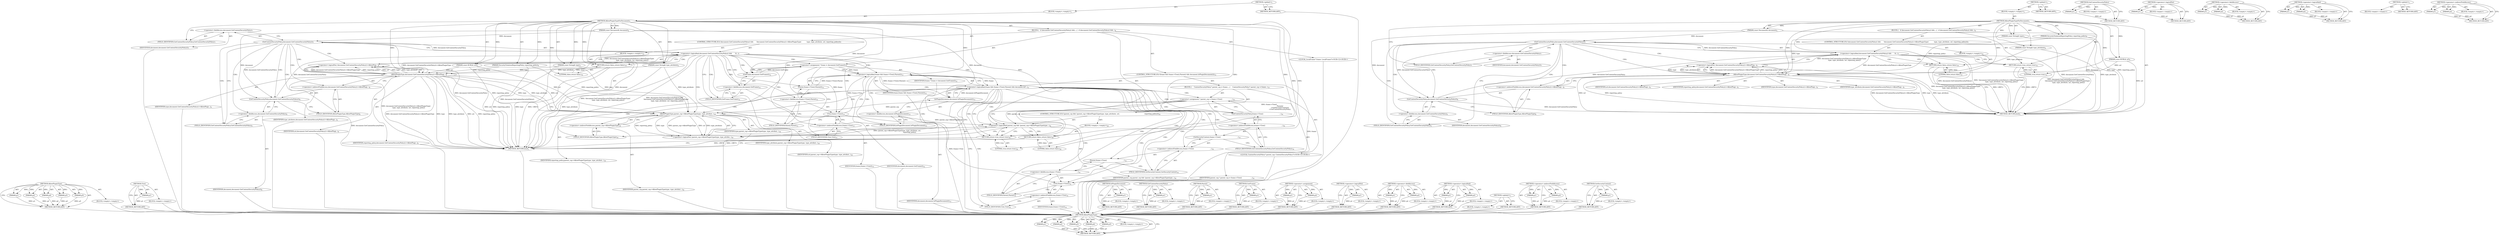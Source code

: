 digraph "&lt;operator&gt;.indirectFieldAccess" {
vulnerable_139 [label=<(METHOD,AllowPluginType)>];
vulnerable_140 [label=<(PARAM,p1)>];
vulnerable_141 [label=<(PARAM,p2)>];
vulnerable_142 [label=<(PARAM,p3)>];
vulnerable_143 [label=<(PARAM,p4)>];
vulnerable_144 [label=<(PARAM,p5)>];
vulnerable_145 [label=<(BLOCK,&lt;empty&gt;,&lt;empty&gt;)>];
vulnerable_146 [label=<(METHOD_RETURN,ANY)>];
vulnerable_165 [label=<(METHOD,Tree)>];
vulnerable_166 [label=<(PARAM,p1)>];
vulnerable_167 [label=<(BLOCK,&lt;empty&gt;,&lt;empty&gt;)>];
vulnerable_168 [label=<(METHOD_RETURN,ANY)>];
vulnerable_6 [label=<(METHOD,&lt;global&gt;)<SUB>1</SUB>>];
vulnerable_7 [label=<(BLOCK,&lt;empty&gt;,&lt;empty&gt;)<SUB>1</SUB>>];
vulnerable_8 [label=<(METHOD,AllowPluginTypeForDocument)<SUB>1</SUB>>];
vulnerable_9 [label=<(PARAM,const Document&amp; document)<SUB>2</SUB>>];
vulnerable_10 [label=<(PARAM,const String&amp; type)<SUB>3</SUB>>];
vulnerable_11 [label=<(PARAM,const String&amp; type_attribute)<SUB>4</SUB>>];
vulnerable_12 [label=<(PARAM,const KURL&amp; url)<SUB>5</SUB>>];
vulnerable_13 [label=<(PARAM,SecurityViolationReportingPolicy reporting_policy)<SUB>6</SUB>>];
vulnerable_14 [label=<(BLOCK,{
  if (document.GetContentSecurityPolicy() &amp;&amp;
...,{
  if (document.GetContentSecurityPolicy() &amp;&amp;
...)<SUB>6</SUB>>];
vulnerable_15 [label=<(CONTROL_STRUCTURE,IF,if (document.GetContentSecurityPolicy() &amp;&amp;
      !document.GetContentSecurityPolicy()-&gt;AllowPluginType(
           type, type_attribute, url, reporting_policy)))<SUB>7</SUB>>];
vulnerable_16 [label=<(&lt;operator&gt;.logicalAnd,document.GetContentSecurityPolicy() &amp;&amp;
      !d...)<SUB>7</SUB>>];
vulnerable_17 [label=<(GetContentSecurityPolicy,document.GetContentSecurityPolicy())<SUB>7</SUB>>];
vulnerable_18 [label=<(&lt;operator&gt;.fieldAccess,document.GetContentSecurityPolicy)<SUB>7</SUB>>];
vulnerable_19 [label=<(IDENTIFIER,document,document.GetContentSecurityPolicy())<SUB>7</SUB>>];
vulnerable_20 [label=<(FIELD_IDENTIFIER,GetContentSecurityPolicy,GetContentSecurityPolicy)<SUB>7</SUB>>];
vulnerable_21 [label=<(&lt;operator&gt;.logicalNot,!document.GetContentSecurityPolicy()-&gt;AllowPlug...)<SUB>8</SUB>>];
vulnerable_22 [label=<(AllowPluginType,document.GetContentSecurityPolicy()-&gt;AllowPlugi...)<SUB>8</SUB>>];
vulnerable_23 [label=<(&lt;operator&gt;.indirectFieldAccess,document.GetContentSecurityPolicy()-&gt;AllowPlugi...)<SUB>8</SUB>>];
vulnerable_24 [label=<(GetContentSecurityPolicy,document.GetContentSecurityPolicy())<SUB>8</SUB>>];
vulnerable_25 [label=<(&lt;operator&gt;.fieldAccess,document.GetContentSecurityPolicy)<SUB>8</SUB>>];
vulnerable_26 [label=<(IDENTIFIER,document,document.GetContentSecurityPolicy())<SUB>8</SUB>>];
vulnerable_27 [label=<(FIELD_IDENTIFIER,GetContentSecurityPolicy,GetContentSecurityPolicy)<SUB>8</SUB>>];
vulnerable_28 [label=<(FIELD_IDENTIFIER,AllowPluginType,AllowPluginType)<SUB>8</SUB>>];
vulnerable_29 [label=<(IDENTIFIER,type,document.GetContentSecurityPolicy()-&gt;AllowPlugi...)<SUB>9</SUB>>];
vulnerable_30 [label=<(IDENTIFIER,type_attribute,document.GetContentSecurityPolicy()-&gt;AllowPlugi...)<SUB>9</SUB>>];
vulnerable_31 [label=<(IDENTIFIER,url,document.GetContentSecurityPolicy()-&gt;AllowPlugi...)<SUB>9</SUB>>];
vulnerable_32 [label=<(IDENTIFIER,reporting_policy,document.GetContentSecurityPolicy()-&gt;AllowPlugi...)<SUB>9</SUB>>];
vulnerable_33 [label=<(BLOCK,&lt;empty&gt;,&lt;empty&gt;)<SUB>10</SUB>>];
vulnerable_34 [label=<(RETURN,return false;,return false;)<SUB>10</SUB>>];
vulnerable_35 [label=<(LITERAL,false,return false;)<SUB>10</SUB>>];
vulnerable_36 [label="<(LOCAL,LocalFrame* frame: LocalFrame*)<SUB>12</SUB>>"];
vulnerable_37 [label=<(&lt;operator&gt;.assignment,* frame = document.GetFrame())<SUB>12</SUB>>];
vulnerable_38 [label=<(IDENTIFIER,frame,* frame = document.GetFrame())<SUB>12</SUB>>];
vulnerable_39 [label=<(GetFrame,document.GetFrame())<SUB>12</SUB>>];
vulnerable_40 [label=<(&lt;operator&gt;.fieldAccess,document.GetFrame)<SUB>12</SUB>>];
vulnerable_41 [label=<(IDENTIFIER,document,document.GetFrame())<SUB>12</SUB>>];
vulnerable_42 [label=<(FIELD_IDENTIFIER,GetFrame,GetFrame)<SUB>12</SUB>>];
vulnerable_43 [label=<(CONTROL_STRUCTURE,IF,if (frame &amp;&amp; frame-&gt;Tree().Parent() &amp;&amp; document.IsPluginDocument()))<SUB>13</SUB>>];
vulnerable_44 [label=<(&lt;operator&gt;.logicalAnd,frame &amp;&amp; frame-&gt;Tree().Parent() &amp;&amp; document.IsP...)<SUB>13</SUB>>];
vulnerable_45 [label=<(&lt;operator&gt;.logicalAnd,frame &amp;&amp; frame-&gt;Tree().Parent())<SUB>13</SUB>>];
vulnerable_46 [label=<(IDENTIFIER,frame,frame &amp;&amp; frame-&gt;Tree().Parent())<SUB>13</SUB>>];
vulnerable_47 [label=<(Parent,frame-&gt;Tree().Parent())<SUB>13</SUB>>];
vulnerable_48 [label=<(&lt;operator&gt;.fieldAccess,frame-&gt;Tree().Parent)<SUB>13</SUB>>];
vulnerable_49 [label=<(Tree,frame-&gt;Tree())<SUB>13</SUB>>];
vulnerable_50 [label=<(&lt;operator&gt;.indirectFieldAccess,frame-&gt;Tree)<SUB>13</SUB>>];
vulnerable_51 [label=<(IDENTIFIER,frame,frame-&gt;Tree())<SUB>13</SUB>>];
vulnerable_52 [label=<(FIELD_IDENTIFIER,Tree,Tree)<SUB>13</SUB>>];
vulnerable_53 [label=<(FIELD_IDENTIFIER,Parent,Parent)<SUB>13</SUB>>];
vulnerable_54 [label=<(IsPluginDocument,document.IsPluginDocument())<SUB>13</SUB>>];
vulnerable_55 [label=<(&lt;operator&gt;.fieldAccess,document.IsPluginDocument)<SUB>13</SUB>>];
vulnerable_56 [label=<(IDENTIFIER,document,document.IsPluginDocument())<SUB>13</SUB>>];
vulnerable_57 [label=<(FIELD_IDENTIFIER,IsPluginDocument,IsPluginDocument)<SUB>13</SUB>>];
vulnerable_58 [label=<(BLOCK,{
    ContentSecurityPolicy* parent_csp = frame...,{
    ContentSecurityPolicy* parent_csp = frame...)<SUB>13</SUB>>];
vulnerable_59 [label="<(LOCAL,ContentSecurityPolicy* parent_csp: ContentSecurityPolicy*)<SUB>14</SUB>>"];
vulnerable_60 [label=<(&lt;operator&gt;.assignment,* parent_csp = frame-&gt;Tree()
                  ...)<SUB>14</SUB>>];
vulnerable_61 [label=<(IDENTIFIER,parent_csp,* parent_csp = frame-&gt;Tree()
                  ...)<SUB>14</SUB>>];
vulnerable_62 [label=<(GetContentSecurityPolicy,frame-&gt;Tree()
                                 ...)<SUB>14</SUB>>];
vulnerable_63 [label=<(&lt;operator&gt;.indirectFieldAccess,frame-&gt;Tree()
                                 ...)<SUB>14</SUB>>];
vulnerable_64 [label=<(GetSecurityContext,frame-&gt;Tree()
                                 ...)<SUB>14</SUB>>];
vulnerable_65 [label=<(&lt;operator&gt;.indirectFieldAccess,frame-&gt;Tree()
                                 ...)<SUB>14</SUB>>];
vulnerable_66 [label=<(Parent,frame-&gt;Tree()
                                 ...)<SUB>14</SUB>>];
vulnerable_67 [label=<(&lt;operator&gt;.fieldAccess,frame-&gt;Tree()
                                 ...)<SUB>14</SUB>>];
vulnerable_68 [label=<(Tree,frame-&gt;Tree())<SUB>14</SUB>>];
vulnerable_69 [label=<(&lt;operator&gt;.indirectFieldAccess,frame-&gt;Tree)<SUB>14</SUB>>];
vulnerable_70 [label=<(IDENTIFIER,frame,frame-&gt;Tree())<SUB>14</SUB>>];
vulnerable_71 [label=<(FIELD_IDENTIFIER,Tree,Tree)<SUB>14</SUB>>];
vulnerable_72 [label=<(FIELD_IDENTIFIER,Parent,Parent)<SUB>14</SUB>>];
vulnerable_73 [label=<(FIELD_IDENTIFIER,GetSecurityContext,GetSecurityContext)<SUB>14</SUB>>];
vulnerable_74 [label=<(FIELD_IDENTIFIER,GetContentSecurityPolicy,GetContentSecurityPolicy)<SUB>14</SUB>>];
vulnerable_75 [label=<(CONTROL_STRUCTURE,IF,if (parent_csp &amp;&amp; !parent_csp-&gt;AllowPluginType(type, type_attribute, url,
                                                   reporting_policy)))<SUB>18</SUB>>];
vulnerable_76 [label=<(&lt;operator&gt;.logicalAnd,parent_csp &amp;&amp; !parent_csp-&gt;AllowPluginType(type...)<SUB>18</SUB>>];
vulnerable_77 [label=<(IDENTIFIER,parent_csp,parent_csp &amp;&amp; !parent_csp-&gt;AllowPluginType(type...)<SUB>18</SUB>>];
vulnerable_78 [label=<(&lt;operator&gt;.logicalNot,!parent_csp-&gt;AllowPluginType(type, type_attribu...)<SUB>18</SUB>>];
vulnerable_79 [label=<(AllowPluginType,parent_csp-&gt;AllowPluginType(type, type_attribut...)<SUB>18</SUB>>];
vulnerable_80 [label=<(&lt;operator&gt;.indirectFieldAccess,parent_csp-&gt;AllowPluginType)<SUB>18</SUB>>];
vulnerable_81 [label=<(IDENTIFIER,parent_csp,parent_csp-&gt;AllowPluginType(type, type_attribut...)<SUB>18</SUB>>];
vulnerable_82 [label=<(FIELD_IDENTIFIER,AllowPluginType,AllowPluginType)<SUB>18</SUB>>];
vulnerable_83 [label=<(IDENTIFIER,type,parent_csp-&gt;AllowPluginType(type, type_attribut...)<SUB>18</SUB>>];
vulnerable_84 [label=<(IDENTIFIER,type_attribute,parent_csp-&gt;AllowPluginType(type, type_attribut...)<SUB>18</SUB>>];
vulnerable_85 [label=<(IDENTIFIER,url,parent_csp-&gt;AllowPluginType(type, type_attribut...)<SUB>18</SUB>>];
vulnerable_86 [label=<(IDENTIFIER,reporting_policy,parent_csp-&gt;AllowPluginType(type, type_attribut...)<SUB>19</SUB>>];
vulnerable_87 [label=<(BLOCK,&lt;empty&gt;,&lt;empty&gt;)<SUB>20</SUB>>];
vulnerable_88 [label=<(RETURN,return false;,return false;)<SUB>20</SUB>>];
vulnerable_89 [label=<(LITERAL,false,return false;)<SUB>20</SUB>>];
vulnerable_90 [label=<(RETURN,return true;,return true;)<SUB>22</SUB>>];
vulnerable_91 [label=<(LITERAL,true,return true;)<SUB>22</SUB>>];
vulnerable_92 [label=<(METHOD_RETURN,bool)<SUB>1</SUB>>];
vulnerable_94 [label=<(METHOD_RETURN,ANY)<SUB>1</SUB>>];
vulnerable_169 [label=<(METHOD,IsPluginDocument)>];
vulnerable_170 [label=<(PARAM,p1)>];
vulnerable_171 [label=<(BLOCK,&lt;empty&gt;,&lt;empty&gt;)>];
vulnerable_172 [label=<(METHOD_RETURN,ANY)>];
vulnerable_126 [label=<(METHOD,GetContentSecurityPolicy)>];
vulnerable_127 [label=<(PARAM,p1)>];
vulnerable_128 [label=<(BLOCK,&lt;empty&gt;,&lt;empty&gt;)>];
vulnerable_129 [label=<(METHOD_RETURN,ANY)>];
vulnerable_161 [label=<(METHOD,Parent)>];
vulnerable_162 [label=<(PARAM,p1)>];
vulnerable_163 [label=<(BLOCK,&lt;empty&gt;,&lt;empty&gt;)>];
vulnerable_164 [label=<(METHOD_RETURN,ANY)>];
vulnerable_157 [label=<(METHOD,GetFrame)>];
vulnerable_158 [label=<(PARAM,p1)>];
vulnerable_159 [label=<(BLOCK,&lt;empty&gt;,&lt;empty&gt;)>];
vulnerable_160 [label=<(METHOD_RETURN,ANY)>];
vulnerable_152 [label=<(METHOD,&lt;operator&gt;.assignment)>];
vulnerable_153 [label=<(PARAM,p1)>];
vulnerable_154 [label=<(PARAM,p2)>];
vulnerable_155 [label=<(BLOCK,&lt;empty&gt;,&lt;empty&gt;)>];
vulnerable_156 [label=<(METHOD_RETURN,ANY)>];
vulnerable_135 [label=<(METHOD,&lt;operator&gt;.logicalNot)>];
vulnerable_136 [label=<(PARAM,p1)>];
vulnerable_137 [label=<(BLOCK,&lt;empty&gt;,&lt;empty&gt;)>];
vulnerable_138 [label=<(METHOD_RETURN,ANY)>];
vulnerable_130 [label=<(METHOD,&lt;operator&gt;.fieldAccess)>];
vulnerable_131 [label=<(PARAM,p1)>];
vulnerable_132 [label=<(PARAM,p2)>];
vulnerable_133 [label=<(BLOCK,&lt;empty&gt;,&lt;empty&gt;)>];
vulnerable_134 [label=<(METHOD_RETURN,ANY)>];
vulnerable_121 [label=<(METHOD,&lt;operator&gt;.logicalAnd)>];
vulnerable_122 [label=<(PARAM,p1)>];
vulnerable_123 [label=<(PARAM,p2)>];
vulnerable_124 [label=<(BLOCK,&lt;empty&gt;,&lt;empty&gt;)>];
vulnerable_125 [label=<(METHOD_RETURN,ANY)>];
vulnerable_115 [label=<(METHOD,&lt;global&gt;)<SUB>1</SUB>>];
vulnerable_116 [label=<(BLOCK,&lt;empty&gt;,&lt;empty&gt;)>];
vulnerable_117 [label=<(METHOD_RETURN,ANY)>];
vulnerable_147 [label=<(METHOD,&lt;operator&gt;.indirectFieldAccess)>];
vulnerable_148 [label=<(PARAM,p1)>];
vulnerable_149 [label=<(PARAM,p2)>];
vulnerable_150 [label=<(BLOCK,&lt;empty&gt;,&lt;empty&gt;)>];
vulnerable_151 [label=<(METHOD_RETURN,ANY)>];
vulnerable_173 [label=<(METHOD,GetSecurityContext)>];
vulnerable_174 [label=<(PARAM,p1)>];
vulnerable_175 [label=<(BLOCK,&lt;empty&gt;,&lt;empty&gt;)>];
vulnerable_176 [label=<(METHOD_RETURN,ANY)>];
fixed_81 [label=<(METHOD,AllowPluginType)>];
fixed_82 [label=<(PARAM,p1)>];
fixed_83 [label=<(PARAM,p2)>];
fixed_84 [label=<(PARAM,p3)>];
fixed_85 [label=<(PARAM,p4)>];
fixed_86 [label=<(PARAM,p5)>];
fixed_87 [label=<(BLOCK,&lt;empty&gt;,&lt;empty&gt;)>];
fixed_88 [label=<(METHOD_RETURN,ANY)>];
fixed_6 [label=<(METHOD,&lt;global&gt;)<SUB>1</SUB>>];
fixed_7 [label=<(BLOCK,&lt;empty&gt;,&lt;empty&gt;)<SUB>1</SUB>>];
fixed_8 [label=<(METHOD,AllowPluginTypeForDocument)<SUB>1</SUB>>];
fixed_9 [label=<(PARAM,const Document&amp; document)<SUB>2</SUB>>];
fixed_10 [label=<(PARAM,const String&amp; type)<SUB>3</SUB>>];
fixed_11 [label=<(PARAM,const String&amp; type_attribute)<SUB>4</SUB>>];
fixed_12 [label=<(PARAM,const KURL&amp; url)<SUB>5</SUB>>];
fixed_13 [label=<(PARAM,SecurityViolationReportingPolicy reporting_policy)<SUB>6</SUB>>];
fixed_14 [label=<(BLOCK,{
  if (document.GetContentSecurityPolicy() &amp;&amp;
...,{
  if (document.GetContentSecurityPolicy() &amp;&amp;
...)<SUB>6</SUB>>];
fixed_15 [label=<(CONTROL_STRUCTURE,IF,if (document.GetContentSecurityPolicy() &amp;&amp;
      !document.GetContentSecurityPolicy()-&gt;AllowPluginType(
           type, type_attribute, url, reporting_policy)))<SUB>7</SUB>>];
fixed_16 [label=<(&lt;operator&gt;.logicalAnd,document.GetContentSecurityPolicy() &amp;&amp;
      !d...)<SUB>7</SUB>>];
fixed_17 [label=<(GetContentSecurityPolicy,document.GetContentSecurityPolicy())<SUB>7</SUB>>];
fixed_18 [label=<(&lt;operator&gt;.fieldAccess,document.GetContentSecurityPolicy)<SUB>7</SUB>>];
fixed_19 [label=<(IDENTIFIER,document,document.GetContentSecurityPolicy())<SUB>7</SUB>>];
fixed_20 [label=<(FIELD_IDENTIFIER,GetContentSecurityPolicy,GetContentSecurityPolicy)<SUB>7</SUB>>];
fixed_21 [label=<(&lt;operator&gt;.logicalNot,!document.GetContentSecurityPolicy()-&gt;AllowPlug...)<SUB>8</SUB>>];
fixed_22 [label=<(AllowPluginType,document.GetContentSecurityPolicy()-&gt;AllowPlugi...)<SUB>8</SUB>>];
fixed_23 [label=<(&lt;operator&gt;.indirectFieldAccess,document.GetContentSecurityPolicy()-&gt;AllowPlugi...)<SUB>8</SUB>>];
fixed_24 [label=<(GetContentSecurityPolicy,document.GetContentSecurityPolicy())<SUB>8</SUB>>];
fixed_25 [label=<(&lt;operator&gt;.fieldAccess,document.GetContentSecurityPolicy)<SUB>8</SUB>>];
fixed_26 [label=<(IDENTIFIER,document,document.GetContentSecurityPolicy())<SUB>8</SUB>>];
fixed_27 [label=<(FIELD_IDENTIFIER,GetContentSecurityPolicy,GetContentSecurityPolicy)<SUB>8</SUB>>];
fixed_28 [label=<(FIELD_IDENTIFIER,AllowPluginType,AllowPluginType)<SUB>8</SUB>>];
fixed_29 [label=<(IDENTIFIER,type,document.GetContentSecurityPolicy()-&gt;AllowPlugi...)<SUB>9</SUB>>];
fixed_30 [label=<(IDENTIFIER,type_attribute,document.GetContentSecurityPolicy()-&gt;AllowPlugi...)<SUB>9</SUB>>];
fixed_31 [label=<(IDENTIFIER,url,document.GetContentSecurityPolicy()-&gt;AllowPlugi...)<SUB>9</SUB>>];
fixed_32 [label=<(IDENTIFIER,reporting_policy,document.GetContentSecurityPolicy()-&gt;AllowPlugi...)<SUB>9</SUB>>];
fixed_33 [label=<(BLOCK,&lt;empty&gt;,&lt;empty&gt;)<SUB>10</SUB>>];
fixed_34 [label=<(RETURN,return false;,return false;)<SUB>10</SUB>>];
fixed_35 [label=<(LITERAL,false,return false;)<SUB>10</SUB>>];
fixed_36 [label=<(RETURN,return true;,return true;)<SUB>12</SUB>>];
fixed_37 [label=<(LITERAL,true,return true;)<SUB>12</SUB>>];
fixed_38 [label=<(METHOD_RETURN,bool)<SUB>1</SUB>>];
fixed_40 [label=<(METHOD_RETURN,ANY)<SUB>1</SUB>>];
fixed_68 [label=<(METHOD,GetContentSecurityPolicy)>];
fixed_69 [label=<(PARAM,p1)>];
fixed_70 [label=<(BLOCK,&lt;empty&gt;,&lt;empty&gt;)>];
fixed_71 [label=<(METHOD_RETURN,ANY)>];
fixed_77 [label=<(METHOD,&lt;operator&gt;.logicalNot)>];
fixed_78 [label=<(PARAM,p1)>];
fixed_79 [label=<(BLOCK,&lt;empty&gt;,&lt;empty&gt;)>];
fixed_80 [label=<(METHOD_RETURN,ANY)>];
fixed_72 [label=<(METHOD,&lt;operator&gt;.fieldAccess)>];
fixed_73 [label=<(PARAM,p1)>];
fixed_74 [label=<(PARAM,p2)>];
fixed_75 [label=<(BLOCK,&lt;empty&gt;,&lt;empty&gt;)>];
fixed_76 [label=<(METHOD_RETURN,ANY)>];
fixed_63 [label=<(METHOD,&lt;operator&gt;.logicalAnd)>];
fixed_64 [label=<(PARAM,p1)>];
fixed_65 [label=<(PARAM,p2)>];
fixed_66 [label=<(BLOCK,&lt;empty&gt;,&lt;empty&gt;)>];
fixed_67 [label=<(METHOD_RETURN,ANY)>];
fixed_57 [label=<(METHOD,&lt;global&gt;)<SUB>1</SUB>>];
fixed_58 [label=<(BLOCK,&lt;empty&gt;,&lt;empty&gt;)>];
fixed_59 [label=<(METHOD_RETURN,ANY)>];
fixed_89 [label=<(METHOD,&lt;operator&gt;.indirectFieldAccess)>];
fixed_90 [label=<(PARAM,p1)>];
fixed_91 [label=<(PARAM,p2)>];
fixed_92 [label=<(BLOCK,&lt;empty&gt;,&lt;empty&gt;)>];
fixed_93 [label=<(METHOD_RETURN,ANY)>];
vulnerable_139 -> vulnerable_140  [key=0, label="AST: "];
vulnerable_139 -> vulnerable_140  [key=1, label="DDG: "];
vulnerable_139 -> vulnerable_145  [key=0, label="AST: "];
vulnerable_139 -> vulnerable_141  [key=0, label="AST: "];
vulnerable_139 -> vulnerable_141  [key=1, label="DDG: "];
vulnerable_139 -> vulnerable_146  [key=0, label="AST: "];
vulnerable_139 -> vulnerable_146  [key=1, label="CFG: "];
vulnerable_139 -> vulnerable_142  [key=0, label="AST: "];
vulnerable_139 -> vulnerable_142  [key=1, label="DDG: "];
vulnerable_139 -> vulnerable_143  [key=0, label="AST: "];
vulnerable_139 -> vulnerable_143  [key=1, label="DDG: "];
vulnerable_139 -> vulnerable_144  [key=0, label="AST: "];
vulnerable_139 -> vulnerable_144  [key=1, label="DDG: "];
vulnerable_140 -> vulnerable_146  [key=0, label="DDG: p1"];
vulnerable_141 -> vulnerable_146  [key=0, label="DDG: p2"];
vulnerable_142 -> vulnerable_146  [key=0, label="DDG: p3"];
vulnerable_143 -> vulnerable_146  [key=0, label="DDG: p4"];
vulnerable_144 -> vulnerable_146  [key=0, label="DDG: p5"];
vulnerable_145 -> fixed_81  [key=0];
vulnerable_146 -> fixed_81  [key=0];
vulnerable_165 -> vulnerable_166  [key=0, label="AST: "];
vulnerable_165 -> vulnerable_166  [key=1, label="DDG: "];
vulnerable_165 -> vulnerable_167  [key=0, label="AST: "];
vulnerable_165 -> vulnerable_168  [key=0, label="AST: "];
vulnerable_165 -> vulnerable_168  [key=1, label="CFG: "];
vulnerable_166 -> vulnerable_168  [key=0, label="DDG: p1"];
vulnerable_167 -> fixed_81  [key=0];
vulnerable_168 -> fixed_81  [key=0];
vulnerable_6 -> vulnerable_7  [key=0, label="AST: "];
vulnerable_6 -> vulnerable_94  [key=0, label="AST: "];
vulnerable_6 -> vulnerable_94  [key=1, label="CFG: "];
vulnerable_7 -> vulnerable_8  [key=0, label="AST: "];
vulnerable_8 -> vulnerable_9  [key=0, label="AST: "];
vulnerable_8 -> vulnerable_9  [key=1, label="DDG: "];
vulnerable_8 -> vulnerable_10  [key=0, label="AST: "];
vulnerable_8 -> vulnerable_10  [key=1, label="DDG: "];
vulnerable_8 -> vulnerable_11  [key=0, label="AST: "];
vulnerable_8 -> vulnerable_11  [key=1, label="DDG: "];
vulnerable_8 -> vulnerable_12  [key=0, label="AST: "];
vulnerable_8 -> vulnerable_12  [key=1, label="DDG: "];
vulnerable_8 -> vulnerable_13  [key=0, label="AST: "];
vulnerable_8 -> vulnerable_13  [key=1, label="DDG: "];
vulnerable_8 -> vulnerable_14  [key=0, label="AST: "];
vulnerable_8 -> vulnerable_92  [key=0, label="AST: "];
vulnerable_8 -> vulnerable_20  [key=0, label="CFG: "];
vulnerable_8 -> vulnerable_90  [key=0, label="DDG: "];
vulnerable_8 -> vulnerable_91  [key=0, label="DDG: "];
vulnerable_8 -> vulnerable_34  [key=0, label="DDG: "];
vulnerable_8 -> vulnerable_35  [key=0, label="DDG: "];
vulnerable_8 -> vulnerable_45  [key=0, label="DDG: "];
vulnerable_8 -> vulnerable_22  [key=0, label="DDG: "];
vulnerable_8 -> vulnerable_76  [key=0, label="DDG: "];
vulnerable_8 -> vulnerable_88  [key=0, label="DDG: "];
vulnerable_8 -> vulnerable_89  [key=0, label="DDG: "];
vulnerable_8 -> vulnerable_79  [key=0, label="DDG: "];
vulnerable_9 -> vulnerable_92  [key=0, label="DDG: document"];
vulnerable_9 -> vulnerable_39  [key=0, label="DDG: document"];
vulnerable_9 -> vulnerable_17  [key=0, label="DDG: document"];
vulnerable_9 -> vulnerable_54  [key=0, label="DDG: document"];
vulnerable_9 -> vulnerable_24  [key=0, label="DDG: document"];
vulnerable_10 -> vulnerable_92  [key=0, label="DDG: type"];
vulnerable_10 -> vulnerable_22  [key=0, label="DDG: type"];
vulnerable_10 -> vulnerable_79  [key=0, label="DDG: type"];
vulnerable_11 -> vulnerable_92  [key=0, label="DDG: type_attribute"];
vulnerable_11 -> vulnerable_22  [key=0, label="DDG: type_attribute"];
vulnerable_11 -> vulnerable_79  [key=0, label="DDG: type_attribute"];
vulnerable_12 -> vulnerable_92  [key=0, label="DDG: url"];
vulnerable_12 -> vulnerable_22  [key=0, label="DDG: url"];
vulnerable_12 -> vulnerable_79  [key=0, label="DDG: url"];
vulnerable_13 -> vulnerable_92  [key=0, label="DDG: reporting_policy"];
vulnerable_13 -> vulnerable_22  [key=0, label="DDG: reporting_policy"];
vulnerable_13 -> vulnerable_79  [key=0, label="DDG: reporting_policy"];
vulnerable_14 -> vulnerable_15  [key=0, label="AST: "];
vulnerable_14 -> vulnerable_36  [key=0, label="AST: "];
vulnerable_14 -> vulnerable_37  [key=0, label="AST: "];
vulnerable_14 -> vulnerable_43  [key=0, label="AST: "];
vulnerable_14 -> vulnerable_90  [key=0, label="AST: "];
vulnerable_15 -> vulnerable_16  [key=0, label="AST: "];
vulnerable_15 -> vulnerable_33  [key=0, label="AST: "];
vulnerable_16 -> vulnerable_17  [key=0, label="AST: "];
vulnerable_16 -> vulnerable_21  [key=0, label="AST: "];
vulnerable_16 -> vulnerable_34  [key=0, label="CFG: "];
vulnerable_16 -> vulnerable_34  [key=1, label="CDG: "];
vulnerable_16 -> vulnerable_42  [key=0, label="CFG: "];
vulnerable_16 -> vulnerable_42  [key=1, label="CDG: "];
vulnerable_16 -> vulnerable_92  [key=0, label="DDG: document.GetContentSecurityPolicy()"];
vulnerable_16 -> vulnerable_92  [key=1, label="DDG: !document.GetContentSecurityPolicy()-&gt;AllowPluginType(
           type, type_attribute, url, reporting_policy)"];
vulnerable_16 -> vulnerable_92  [key=2, label="DDG: document.GetContentSecurityPolicy() &amp;&amp;
      !document.GetContentSecurityPolicy()-&gt;AllowPluginType(
           type, type_attribute, url, reporting_policy)"];
vulnerable_16 -> vulnerable_37  [key=0, label="CDG: "];
vulnerable_16 -> vulnerable_45  [key=0, label="CDG: "];
vulnerable_16 -> vulnerable_40  [key=0, label="CDG: "];
vulnerable_16 -> vulnerable_44  [key=0, label="CDG: "];
vulnerable_16 -> vulnerable_39  [key=0, label="CDG: "];
vulnerable_16 -> vulnerable_47  [key=0, label="CDG: "];
vulnerable_16 -> vulnerable_48  [key=0, label="CDG: "];
vulnerable_16 -> vulnerable_49  [key=0, label="CDG: "];
vulnerable_16 -> vulnerable_52  [key=0, label="CDG: "];
vulnerable_16 -> vulnerable_50  [key=0, label="CDG: "];
vulnerable_16 -> vulnerable_53  [key=0, label="CDG: "];
vulnerable_17 -> vulnerable_18  [key=0, label="AST: "];
vulnerable_17 -> vulnerable_16  [key=0, label="CFG: "];
vulnerable_17 -> vulnerable_16  [key=1, label="DDG: document.GetContentSecurityPolicy"];
vulnerable_17 -> vulnerable_27  [key=0, label="CFG: "];
vulnerable_17 -> vulnerable_27  [key=1, label="CDG: "];
vulnerable_17 -> vulnerable_92  [key=0, label="DDG: document.GetContentSecurityPolicy"];
vulnerable_17 -> vulnerable_24  [key=0, label="DDG: document.GetContentSecurityPolicy"];
vulnerable_17 -> vulnerable_24  [key=1, label="CDG: "];
vulnerable_17 -> vulnerable_21  [key=0, label="CDG: "];
vulnerable_17 -> vulnerable_28  [key=0, label="CDG: "];
vulnerable_17 -> vulnerable_25  [key=0, label="CDG: "];
vulnerable_17 -> vulnerable_22  [key=0, label="CDG: "];
vulnerable_17 -> vulnerable_23  [key=0, label="CDG: "];
vulnerable_18 -> vulnerable_19  [key=0, label="AST: "];
vulnerable_18 -> vulnerable_20  [key=0, label="AST: "];
vulnerable_18 -> vulnerable_17  [key=0, label="CFG: "];
vulnerable_19 -> fixed_81  [key=0];
vulnerable_20 -> vulnerable_18  [key=0, label="CFG: "];
vulnerable_21 -> vulnerable_22  [key=0, label="AST: "];
vulnerable_21 -> vulnerable_16  [key=0, label="CFG: "];
vulnerable_21 -> vulnerable_16  [key=1, label="DDG: document.GetContentSecurityPolicy()-&gt;AllowPluginType(
           type, type_attribute, url, reporting_policy)"];
vulnerable_21 -> vulnerable_92  [key=0, label="DDG: document.GetContentSecurityPolicy()-&gt;AllowPluginType(
           type, type_attribute, url, reporting_policy)"];
vulnerable_22 -> vulnerable_23  [key=0, label="AST: "];
vulnerable_22 -> vulnerable_29  [key=0, label="AST: "];
vulnerable_22 -> vulnerable_30  [key=0, label="AST: "];
vulnerable_22 -> vulnerable_31  [key=0, label="AST: "];
vulnerable_22 -> vulnerable_32  [key=0, label="AST: "];
vulnerable_22 -> vulnerable_21  [key=0, label="CFG: "];
vulnerable_22 -> vulnerable_21  [key=1, label="DDG: document.GetContentSecurityPolicy()-&gt;AllowPluginType"];
vulnerable_22 -> vulnerable_21  [key=2, label="DDG: reporting_policy"];
vulnerable_22 -> vulnerable_21  [key=3, label="DDG: url"];
vulnerable_22 -> vulnerable_21  [key=4, label="DDG: type"];
vulnerable_22 -> vulnerable_21  [key=5, label="DDG: type_attribute"];
vulnerable_22 -> vulnerable_92  [key=0, label="DDG: document.GetContentSecurityPolicy()-&gt;AllowPluginType"];
vulnerable_22 -> vulnerable_92  [key=1, label="DDG: type"];
vulnerable_22 -> vulnerable_92  [key=2, label="DDG: type_attribute"];
vulnerable_22 -> vulnerable_92  [key=3, label="DDG: url"];
vulnerable_22 -> vulnerable_92  [key=4, label="DDG: reporting_policy"];
vulnerable_22 -> vulnerable_16  [key=0, label="DDG: document.GetContentSecurityPolicy()-&gt;AllowPluginType"];
vulnerable_22 -> vulnerable_79  [key=0, label="DDG: type"];
vulnerable_22 -> vulnerable_79  [key=1, label="DDG: type_attribute"];
vulnerable_22 -> vulnerable_79  [key=2, label="DDG: url"];
vulnerable_22 -> vulnerable_79  [key=3, label="DDG: reporting_policy"];
vulnerable_23 -> vulnerable_24  [key=0, label="AST: "];
vulnerable_23 -> vulnerable_28  [key=0, label="AST: "];
vulnerable_23 -> vulnerable_22  [key=0, label="CFG: "];
vulnerable_24 -> vulnerable_25  [key=0, label="AST: "];
vulnerable_24 -> vulnerable_28  [key=0, label="CFG: "];
vulnerable_24 -> vulnerable_92  [key=0, label="DDG: document.GetContentSecurityPolicy"];
vulnerable_24 -> vulnerable_16  [key=0, label="DDG: document.GetContentSecurityPolicy"];
vulnerable_25 -> vulnerable_26  [key=0, label="AST: "];
vulnerable_25 -> vulnerable_27  [key=0, label="AST: "];
vulnerable_25 -> vulnerable_24  [key=0, label="CFG: "];
vulnerable_26 -> fixed_81  [key=0];
vulnerable_27 -> vulnerable_25  [key=0, label="CFG: "];
vulnerable_28 -> vulnerable_23  [key=0, label="CFG: "];
vulnerable_29 -> fixed_81  [key=0];
vulnerable_30 -> fixed_81  [key=0];
vulnerable_31 -> fixed_81  [key=0];
vulnerable_32 -> fixed_81  [key=0];
vulnerable_33 -> vulnerable_34  [key=0, label="AST: "];
vulnerable_34 -> vulnerable_35  [key=0, label="AST: "];
vulnerable_34 -> vulnerable_92  [key=0, label="CFG: "];
vulnerable_34 -> vulnerable_92  [key=1, label="DDG: &lt;RET&gt;"];
vulnerable_35 -> vulnerable_34  [key=0, label="DDG: false"];
vulnerable_36 -> fixed_81  [key=0];
vulnerable_37 -> vulnerable_38  [key=0, label="AST: "];
vulnerable_37 -> vulnerable_39  [key=0, label="AST: "];
vulnerable_37 -> vulnerable_45  [key=0, label="CFG: "];
vulnerable_37 -> vulnerable_45  [key=1, label="DDG: frame"];
vulnerable_37 -> vulnerable_52  [key=0, label="CFG: "];
vulnerable_37 -> vulnerable_49  [key=0, label="DDG: frame"];
vulnerable_38 -> fixed_81  [key=0];
vulnerable_39 -> vulnerable_40  [key=0, label="AST: "];
vulnerable_39 -> vulnerable_37  [key=0, label="CFG: "];
vulnerable_39 -> vulnerable_37  [key=1, label="DDG: document.GetFrame"];
vulnerable_40 -> vulnerable_41  [key=0, label="AST: "];
vulnerable_40 -> vulnerable_42  [key=0, label="AST: "];
vulnerable_40 -> vulnerable_39  [key=0, label="CFG: "];
vulnerable_41 -> fixed_81  [key=0];
vulnerable_42 -> vulnerable_40  [key=0, label="CFG: "];
vulnerable_43 -> vulnerable_44  [key=0, label="AST: "];
vulnerable_43 -> vulnerable_58  [key=0, label="AST: "];
vulnerable_44 -> vulnerable_45  [key=0, label="AST: "];
vulnerable_44 -> vulnerable_54  [key=0, label="AST: "];
vulnerable_44 -> vulnerable_71  [key=0, label="CFG: "];
vulnerable_44 -> vulnerable_71  [key=1, label="CDG: "];
vulnerable_44 -> vulnerable_90  [key=0, label="CFG: "];
vulnerable_44 -> vulnerable_90  [key=1, label="CDG: "];
vulnerable_44 -> vulnerable_68  [key=0, label="CDG: "];
vulnerable_44 -> vulnerable_60  [key=0, label="CDG: "];
vulnerable_44 -> vulnerable_73  [key=0, label="CDG: "];
vulnerable_44 -> vulnerable_64  [key=0, label="CDG: "];
vulnerable_44 -> vulnerable_66  [key=0, label="CDG: "];
vulnerable_44 -> vulnerable_72  [key=0, label="CDG: "];
vulnerable_44 -> vulnerable_69  [key=0, label="CDG: "];
vulnerable_44 -> vulnerable_67  [key=0, label="CDG: "];
vulnerable_44 -> vulnerable_74  [key=0, label="CDG: "];
vulnerable_44 -> vulnerable_76  [key=0, label="CDG: "];
vulnerable_44 -> vulnerable_65  [key=0, label="CDG: "];
vulnerable_44 -> vulnerable_63  [key=0, label="CDG: "];
vulnerable_44 -> vulnerable_62  [key=0, label="CDG: "];
vulnerable_44 -> vulnerable_82  [key=0, label="CDG: "];
vulnerable_44 -> vulnerable_79  [key=0, label="CDG: "];
vulnerable_44 -> vulnerable_80  [key=0, label="CDG: "];
vulnerable_44 -> vulnerable_78  [key=0, label="CDG: "];
vulnerable_45 -> vulnerable_46  [key=0, label="AST: "];
vulnerable_45 -> vulnerable_47  [key=0, label="AST: "];
vulnerable_45 -> vulnerable_44  [key=0, label="CFG: "];
vulnerable_45 -> vulnerable_44  [key=1, label="DDG: frame"];
vulnerable_45 -> vulnerable_44  [key=2, label="DDG: frame-&gt;Tree().Parent()"];
vulnerable_45 -> vulnerable_57  [key=0, label="CFG: "];
vulnerable_45 -> vulnerable_57  [key=1, label="CDG: "];
vulnerable_45 -> vulnerable_68  [key=0, label="DDG: frame"];
vulnerable_45 -> vulnerable_54  [key=0, label="CDG: "];
vulnerable_45 -> vulnerable_55  [key=0, label="CDG: "];
vulnerable_46 -> fixed_81  [key=0];
vulnerable_47 -> vulnerable_48  [key=0, label="AST: "];
vulnerable_47 -> vulnerable_45  [key=0, label="CFG: "];
vulnerable_47 -> vulnerable_45  [key=1, label="DDG: frame-&gt;Tree().Parent"];
vulnerable_48 -> vulnerable_49  [key=0, label="AST: "];
vulnerable_48 -> vulnerable_53  [key=0, label="AST: "];
vulnerable_48 -> vulnerable_47  [key=0, label="CFG: "];
vulnerable_49 -> vulnerable_50  [key=0, label="AST: "];
vulnerable_49 -> vulnerable_53  [key=0, label="CFG: "];
vulnerable_49 -> vulnerable_45  [key=0, label="DDG: frame-&gt;Tree"];
vulnerable_49 -> vulnerable_68  [key=0, label="DDG: frame-&gt;Tree"];
vulnerable_50 -> vulnerable_51  [key=0, label="AST: "];
vulnerable_50 -> vulnerable_52  [key=0, label="AST: "];
vulnerable_50 -> vulnerable_49  [key=0, label="CFG: "];
vulnerable_51 -> fixed_81  [key=0];
vulnerable_52 -> vulnerable_50  [key=0, label="CFG: "];
vulnerable_53 -> vulnerable_48  [key=0, label="CFG: "];
vulnerable_54 -> vulnerable_55  [key=0, label="AST: "];
vulnerable_54 -> vulnerable_44  [key=0, label="CFG: "];
vulnerable_54 -> vulnerable_44  [key=1, label="DDG: document.IsPluginDocument"];
vulnerable_55 -> vulnerable_56  [key=0, label="AST: "];
vulnerable_55 -> vulnerable_57  [key=0, label="AST: "];
vulnerable_55 -> vulnerable_54  [key=0, label="CFG: "];
vulnerable_56 -> fixed_81  [key=0];
vulnerable_57 -> vulnerable_55  [key=0, label="CFG: "];
vulnerable_58 -> vulnerable_59  [key=0, label="AST: "];
vulnerable_58 -> vulnerable_60  [key=0, label="AST: "];
vulnerable_58 -> vulnerable_75  [key=0, label="AST: "];
vulnerable_59 -> fixed_81  [key=0];
vulnerable_60 -> vulnerable_61  [key=0, label="AST: "];
vulnerable_60 -> vulnerable_62  [key=0, label="AST: "];
vulnerable_60 -> vulnerable_76  [key=0, label="CFG: "];
vulnerable_60 -> vulnerable_76  [key=1, label="DDG: parent_csp"];
vulnerable_60 -> vulnerable_82  [key=0, label="CFG: "];
vulnerable_60 -> vulnerable_79  [key=0, label="DDG: parent_csp"];
vulnerable_61 -> fixed_81  [key=0];
vulnerable_62 -> vulnerable_63  [key=0, label="AST: "];
vulnerable_62 -> vulnerable_60  [key=0, label="CFG: "];
vulnerable_62 -> vulnerable_60  [key=1, label="DDG: frame-&gt;Tree()
                                            .Parent()
                                            -&gt;GetSecurityContext()
                                            -&gt;GetContentSecurityPolicy"];
vulnerable_63 -> vulnerable_64  [key=0, label="AST: "];
vulnerable_63 -> vulnerable_74  [key=0, label="AST: "];
vulnerable_63 -> vulnerable_62  [key=0, label="CFG: "];
vulnerable_64 -> vulnerable_65  [key=0, label="AST: "];
vulnerable_64 -> vulnerable_74  [key=0, label="CFG: "];
vulnerable_65 -> vulnerable_66  [key=0, label="AST: "];
vulnerable_65 -> vulnerable_73  [key=0, label="AST: "];
vulnerable_65 -> vulnerable_64  [key=0, label="CFG: "];
vulnerable_66 -> vulnerable_67  [key=0, label="AST: "];
vulnerable_66 -> vulnerable_73  [key=0, label="CFG: "];
vulnerable_67 -> vulnerable_68  [key=0, label="AST: "];
vulnerable_67 -> vulnerable_72  [key=0, label="AST: "];
vulnerable_67 -> vulnerable_66  [key=0, label="CFG: "];
vulnerable_68 -> vulnerable_69  [key=0, label="AST: "];
vulnerable_68 -> vulnerable_72  [key=0, label="CFG: "];
vulnerable_69 -> vulnerable_70  [key=0, label="AST: "];
vulnerable_69 -> vulnerable_71  [key=0, label="AST: "];
vulnerable_69 -> vulnerable_68  [key=0, label="CFG: "];
vulnerable_70 -> fixed_81  [key=0];
vulnerable_71 -> vulnerable_69  [key=0, label="CFG: "];
vulnerable_72 -> vulnerable_67  [key=0, label="CFG: "];
vulnerable_73 -> vulnerable_65  [key=0, label="CFG: "];
vulnerable_74 -> vulnerable_63  [key=0, label="CFG: "];
vulnerable_75 -> vulnerable_76  [key=0, label="AST: "];
vulnerable_75 -> vulnerable_87  [key=0, label="AST: "];
vulnerable_76 -> vulnerable_77  [key=0, label="AST: "];
vulnerable_76 -> vulnerable_78  [key=0, label="AST: "];
vulnerable_76 -> vulnerable_88  [key=0, label="CFG: "];
vulnerable_76 -> vulnerable_88  [key=1, label="CDG: "];
vulnerable_76 -> vulnerable_90  [key=0, label="CFG: "];
vulnerable_76 -> vulnerable_90  [key=1, label="CDG: "];
vulnerable_77 -> fixed_81  [key=0];
vulnerable_78 -> vulnerable_79  [key=0, label="AST: "];
vulnerable_78 -> vulnerable_76  [key=0, label="CFG: "];
vulnerable_78 -> vulnerable_76  [key=1, label="DDG: parent_csp-&gt;AllowPluginType(type, type_attribute, url,
                                                   reporting_policy)"];
vulnerable_79 -> vulnerable_80  [key=0, label="AST: "];
vulnerable_79 -> vulnerable_83  [key=0, label="AST: "];
vulnerable_79 -> vulnerable_84  [key=0, label="AST: "];
vulnerable_79 -> vulnerable_85  [key=0, label="AST: "];
vulnerable_79 -> vulnerable_86  [key=0, label="AST: "];
vulnerable_79 -> vulnerable_78  [key=0, label="CFG: "];
vulnerable_79 -> vulnerable_78  [key=1, label="DDG: reporting_policy"];
vulnerable_79 -> vulnerable_78  [key=2, label="DDG: type"];
vulnerable_79 -> vulnerable_78  [key=3, label="DDG: parent_csp-&gt;AllowPluginType"];
vulnerable_79 -> vulnerable_78  [key=4, label="DDG: type_attribute"];
vulnerable_79 -> vulnerable_78  [key=5, label="DDG: url"];
vulnerable_79 -> vulnerable_76  [key=0, label="DDG: parent_csp-&gt;AllowPluginType"];
vulnerable_80 -> vulnerable_81  [key=0, label="AST: "];
vulnerable_80 -> vulnerable_82  [key=0, label="AST: "];
vulnerable_80 -> vulnerable_79  [key=0, label="CFG: "];
vulnerable_81 -> fixed_81  [key=0];
vulnerable_82 -> vulnerable_80  [key=0, label="CFG: "];
vulnerable_83 -> fixed_81  [key=0];
vulnerable_84 -> fixed_81  [key=0];
vulnerable_85 -> fixed_81  [key=0];
vulnerable_86 -> fixed_81  [key=0];
vulnerable_87 -> vulnerable_88  [key=0, label="AST: "];
vulnerable_88 -> vulnerable_89  [key=0, label="AST: "];
vulnerable_88 -> vulnerable_92  [key=0, label="CFG: "];
vulnerable_88 -> vulnerable_92  [key=1, label="DDG: &lt;RET&gt;"];
vulnerable_89 -> vulnerable_88  [key=0, label="DDG: false"];
vulnerable_90 -> vulnerable_91  [key=0, label="AST: "];
vulnerable_90 -> vulnerable_92  [key=0, label="CFG: "];
vulnerable_90 -> vulnerable_92  [key=1, label="DDG: &lt;RET&gt;"];
vulnerable_91 -> vulnerable_90  [key=0, label="DDG: true"];
vulnerable_92 -> fixed_81  [key=0];
vulnerable_94 -> fixed_81  [key=0];
vulnerable_169 -> vulnerable_170  [key=0, label="AST: "];
vulnerable_169 -> vulnerable_170  [key=1, label="DDG: "];
vulnerable_169 -> vulnerable_171  [key=0, label="AST: "];
vulnerable_169 -> vulnerable_172  [key=0, label="AST: "];
vulnerable_169 -> vulnerable_172  [key=1, label="CFG: "];
vulnerable_170 -> vulnerable_172  [key=0, label="DDG: p1"];
vulnerable_171 -> fixed_81  [key=0];
vulnerable_172 -> fixed_81  [key=0];
vulnerable_126 -> vulnerable_127  [key=0, label="AST: "];
vulnerable_126 -> vulnerable_127  [key=1, label="DDG: "];
vulnerable_126 -> vulnerable_128  [key=0, label="AST: "];
vulnerable_126 -> vulnerable_129  [key=0, label="AST: "];
vulnerable_126 -> vulnerable_129  [key=1, label="CFG: "];
vulnerable_127 -> vulnerable_129  [key=0, label="DDG: p1"];
vulnerable_128 -> fixed_81  [key=0];
vulnerable_129 -> fixed_81  [key=0];
vulnerable_161 -> vulnerable_162  [key=0, label="AST: "];
vulnerable_161 -> vulnerable_162  [key=1, label="DDG: "];
vulnerable_161 -> vulnerable_163  [key=0, label="AST: "];
vulnerable_161 -> vulnerable_164  [key=0, label="AST: "];
vulnerable_161 -> vulnerable_164  [key=1, label="CFG: "];
vulnerable_162 -> vulnerable_164  [key=0, label="DDG: p1"];
vulnerable_163 -> fixed_81  [key=0];
vulnerable_164 -> fixed_81  [key=0];
vulnerable_157 -> vulnerable_158  [key=0, label="AST: "];
vulnerable_157 -> vulnerable_158  [key=1, label="DDG: "];
vulnerable_157 -> vulnerable_159  [key=0, label="AST: "];
vulnerable_157 -> vulnerable_160  [key=0, label="AST: "];
vulnerable_157 -> vulnerable_160  [key=1, label="CFG: "];
vulnerable_158 -> vulnerable_160  [key=0, label="DDG: p1"];
vulnerable_159 -> fixed_81  [key=0];
vulnerable_160 -> fixed_81  [key=0];
vulnerable_152 -> vulnerable_153  [key=0, label="AST: "];
vulnerable_152 -> vulnerable_153  [key=1, label="DDG: "];
vulnerable_152 -> vulnerable_155  [key=0, label="AST: "];
vulnerable_152 -> vulnerable_154  [key=0, label="AST: "];
vulnerable_152 -> vulnerable_154  [key=1, label="DDG: "];
vulnerable_152 -> vulnerable_156  [key=0, label="AST: "];
vulnerable_152 -> vulnerable_156  [key=1, label="CFG: "];
vulnerable_153 -> vulnerable_156  [key=0, label="DDG: p1"];
vulnerable_154 -> vulnerable_156  [key=0, label="DDG: p2"];
vulnerable_155 -> fixed_81  [key=0];
vulnerable_156 -> fixed_81  [key=0];
vulnerable_135 -> vulnerable_136  [key=0, label="AST: "];
vulnerable_135 -> vulnerable_136  [key=1, label="DDG: "];
vulnerable_135 -> vulnerable_137  [key=0, label="AST: "];
vulnerable_135 -> vulnerable_138  [key=0, label="AST: "];
vulnerable_135 -> vulnerable_138  [key=1, label="CFG: "];
vulnerable_136 -> vulnerable_138  [key=0, label="DDG: p1"];
vulnerable_137 -> fixed_81  [key=0];
vulnerable_138 -> fixed_81  [key=0];
vulnerable_130 -> vulnerable_131  [key=0, label="AST: "];
vulnerable_130 -> vulnerable_131  [key=1, label="DDG: "];
vulnerable_130 -> vulnerable_133  [key=0, label="AST: "];
vulnerable_130 -> vulnerable_132  [key=0, label="AST: "];
vulnerable_130 -> vulnerable_132  [key=1, label="DDG: "];
vulnerable_130 -> vulnerable_134  [key=0, label="AST: "];
vulnerable_130 -> vulnerable_134  [key=1, label="CFG: "];
vulnerable_131 -> vulnerable_134  [key=0, label="DDG: p1"];
vulnerable_132 -> vulnerable_134  [key=0, label="DDG: p2"];
vulnerable_133 -> fixed_81  [key=0];
vulnerable_134 -> fixed_81  [key=0];
vulnerable_121 -> vulnerable_122  [key=0, label="AST: "];
vulnerable_121 -> vulnerable_122  [key=1, label="DDG: "];
vulnerable_121 -> vulnerable_124  [key=0, label="AST: "];
vulnerable_121 -> vulnerable_123  [key=0, label="AST: "];
vulnerable_121 -> vulnerable_123  [key=1, label="DDG: "];
vulnerable_121 -> vulnerable_125  [key=0, label="AST: "];
vulnerable_121 -> vulnerable_125  [key=1, label="CFG: "];
vulnerable_122 -> vulnerable_125  [key=0, label="DDG: p1"];
vulnerable_123 -> vulnerable_125  [key=0, label="DDG: p2"];
vulnerable_124 -> fixed_81  [key=0];
vulnerable_125 -> fixed_81  [key=0];
vulnerable_115 -> vulnerable_116  [key=0, label="AST: "];
vulnerable_115 -> vulnerable_117  [key=0, label="AST: "];
vulnerable_115 -> vulnerable_117  [key=1, label="CFG: "];
vulnerable_116 -> fixed_81  [key=0];
vulnerable_117 -> fixed_81  [key=0];
vulnerable_147 -> vulnerable_148  [key=0, label="AST: "];
vulnerable_147 -> vulnerable_148  [key=1, label="DDG: "];
vulnerable_147 -> vulnerable_150  [key=0, label="AST: "];
vulnerable_147 -> vulnerable_149  [key=0, label="AST: "];
vulnerable_147 -> vulnerable_149  [key=1, label="DDG: "];
vulnerable_147 -> vulnerable_151  [key=0, label="AST: "];
vulnerable_147 -> vulnerable_151  [key=1, label="CFG: "];
vulnerable_148 -> vulnerable_151  [key=0, label="DDG: p1"];
vulnerable_149 -> vulnerable_151  [key=0, label="DDG: p2"];
vulnerable_150 -> fixed_81  [key=0];
vulnerable_151 -> fixed_81  [key=0];
vulnerable_173 -> vulnerable_174  [key=0, label="AST: "];
vulnerable_173 -> vulnerable_174  [key=1, label="DDG: "];
vulnerable_173 -> vulnerable_175  [key=0, label="AST: "];
vulnerable_173 -> vulnerable_176  [key=0, label="AST: "];
vulnerable_173 -> vulnerable_176  [key=1, label="CFG: "];
vulnerable_174 -> vulnerable_176  [key=0, label="DDG: p1"];
vulnerable_175 -> fixed_81  [key=0];
vulnerable_176 -> fixed_81  [key=0];
fixed_81 -> fixed_82  [key=0, label="AST: "];
fixed_81 -> fixed_82  [key=1, label="DDG: "];
fixed_81 -> fixed_87  [key=0, label="AST: "];
fixed_81 -> fixed_83  [key=0, label="AST: "];
fixed_81 -> fixed_83  [key=1, label="DDG: "];
fixed_81 -> fixed_88  [key=0, label="AST: "];
fixed_81 -> fixed_88  [key=1, label="CFG: "];
fixed_81 -> fixed_84  [key=0, label="AST: "];
fixed_81 -> fixed_84  [key=1, label="DDG: "];
fixed_81 -> fixed_85  [key=0, label="AST: "];
fixed_81 -> fixed_85  [key=1, label="DDG: "];
fixed_81 -> fixed_86  [key=0, label="AST: "];
fixed_81 -> fixed_86  [key=1, label="DDG: "];
fixed_82 -> fixed_88  [key=0, label="DDG: p1"];
fixed_83 -> fixed_88  [key=0, label="DDG: p2"];
fixed_84 -> fixed_88  [key=0, label="DDG: p3"];
fixed_85 -> fixed_88  [key=0, label="DDG: p4"];
fixed_86 -> fixed_88  [key=0, label="DDG: p5"];
fixed_6 -> fixed_7  [key=0, label="AST: "];
fixed_6 -> fixed_40  [key=0, label="AST: "];
fixed_6 -> fixed_40  [key=1, label="CFG: "];
fixed_7 -> fixed_8  [key=0, label="AST: "];
fixed_8 -> fixed_9  [key=0, label="AST: "];
fixed_8 -> fixed_9  [key=1, label="DDG: "];
fixed_8 -> fixed_10  [key=0, label="AST: "];
fixed_8 -> fixed_10  [key=1, label="DDG: "];
fixed_8 -> fixed_11  [key=0, label="AST: "];
fixed_8 -> fixed_11  [key=1, label="DDG: "];
fixed_8 -> fixed_12  [key=0, label="AST: "];
fixed_8 -> fixed_12  [key=1, label="DDG: "];
fixed_8 -> fixed_13  [key=0, label="AST: "];
fixed_8 -> fixed_13  [key=1, label="DDG: "];
fixed_8 -> fixed_14  [key=0, label="AST: "];
fixed_8 -> fixed_38  [key=0, label="AST: "];
fixed_8 -> fixed_20  [key=0, label="CFG: "];
fixed_8 -> fixed_36  [key=0, label="DDG: "];
fixed_8 -> fixed_37  [key=0, label="DDG: "];
fixed_8 -> fixed_34  [key=0, label="DDG: "];
fixed_8 -> fixed_35  [key=0, label="DDG: "];
fixed_8 -> fixed_22  [key=0, label="DDG: "];
fixed_9 -> fixed_38  [key=0, label="DDG: document"];
fixed_9 -> fixed_17  [key=0, label="DDG: document"];
fixed_9 -> fixed_24  [key=0, label="DDG: document"];
fixed_10 -> fixed_38  [key=0, label="DDG: type"];
fixed_10 -> fixed_22  [key=0, label="DDG: type"];
fixed_11 -> fixed_38  [key=0, label="DDG: type_attribute"];
fixed_11 -> fixed_22  [key=0, label="DDG: type_attribute"];
fixed_12 -> fixed_38  [key=0, label="DDG: url"];
fixed_12 -> fixed_22  [key=0, label="DDG: url"];
fixed_13 -> fixed_38  [key=0, label="DDG: reporting_policy"];
fixed_13 -> fixed_22  [key=0, label="DDG: reporting_policy"];
fixed_14 -> fixed_15  [key=0, label="AST: "];
fixed_14 -> fixed_36  [key=0, label="AST: "];
fixed_15 -> fixed_16  [key=0, label="AST: "];
fixed_15 -> fixed_33  [key=0, label="AST: "];
fixed_16 -> fixed_17  [key=0, label="AST: "];
fixed_16 -> fixed_21  [key=0, label="AST: "];
fixed_16 -> fixed_34  [key=0, label="CFG: "];
fixed_16 -> fixed_34  [key=1, label="CDG: "];
fixed_16 -> fixed_36  [key=0, label="CFG: "];
fixed_16 -> fixed_36  [key=1, label="CDG: "];
fixed_16 -> fixed_38  [key=0, label="DDG: document.GetContentSecurityPolicy()"];
fixed_16 -> fixed_38  [key=1, label="DDG: !document.GetContentSecurityPolicy()-&gt;AllowPluginType(
           type, type_attribute, url, reporting_policy)"];
fixed_16 -> fixed_38  [key=2, label="DDG: document.GetContentSecurityPolicy() &amp;&amp;
      !document.GetContentSecurityPolicy()-&gt;AllowPluginType(
           type, type_attribute, url, reporting_policy)"];
fixed_17 -> fixed_18  [key=0, label="AST: "];
fixed_17 -> fixed_16  [key=0, label="CFG: "];
fixed_17 -> fixed_16  [key=1, label="DDG: document.GetContentSecurityPolicy"];
fixed_17 -> fixed_27  [key=0, label="CFG: "];
fixed_17 -> fixed_27  [key=1, label="CDG: "];
fixed_17 -> fixed_38  [key=0, label="DDG: document.GetContentSecurityPolicy"];
fixed_17 -> fixed_24  [key=0, label="DDG: document.GetContentSecurityPolicy"];
fixed_17 -> fixed_24  [key=1, label="CDG: "];
fixed_17 -> fixed_21  [key=0, label="CDG: "];
fixed_17 -> fixed_23  [key=0, label="CDG: "];
fixed_17 -> fixed_28  [key=0, label="CDG: "];
fixed_17 -> fixed_25  [key=0, label="CDG: "];
fixed_17 -> fixed_22  [key=0, label="CDG: "];
fixed_18 -> fixed_19  [key=0, label="AST: "];
fixed_18 -> fixed_20  [key=0, label="AST: "];
fixed_18 -> fixed_17  [key=0, label="CFG: "];
fixed_20 -> fixed_18  [key=0, label="CFG: "];
fixed_21 -> fixed_22  [key=0, label="AST: "];
fixed_21 -> fixed_16  [key=0, label="CFG: "];
fixed_21 -> fixed_16  [key=1, label="DDG: document.GetContentSecurityPolicy()-&gt;AllowPluginType(
           type, type_attribute, url, reporting_policy)"];
fixed_21 -> fixed_38  [key=0, label="DDG: document.GetContentSecurityPolicy()-&gt;AllowPluginType(
           type, type_attribute, url, reporting_policy)"];
fixed_22 -> fixed_23  [key=0, label="AST: "];
fixed_22 -> fixed_29  [key=0, label="AST: "];
fixed_22 -> fixed_30  [key=0, label="AST: "];
fixed_22 -> fixed_31  [key=0, label="AST: "];
fixed_22 -> fixed_32  [key=0, label="AST: "];
fixed_22 -> fixed_21  [key=0, label="CFG: "];
fixed_22 -> fixed_21  [key=1, label="DDG: document.GetContentSecurityPolicy()-&gt;AllowPluginType"];
fixed_22 -> fixed_21  [key=2, label="DDG: reporting_policy"];
fixed_22 -> fixed_21  [key=3, label="DDG: url"];
fixed_22 -> fixed_21  [key=4, label="DDG: type"];
fixed_22 -> fixed_21  [key=5, label="DDG: type_attribute"];
fixed_22 -> fixed_38  [key=0, label="DDG: document.GetContentSecurityPolicy()-&gt;AllowPluginType"];
fixed_22 -> fixed_38  [key=1, label="DDG: type"];
fixed_22 -> fixed_38  [key=2, label="DDG: type_attribute"];
fixed_22 -> fixed_38  [key=3, label="DDG: url"];
fixed_22 -> fixed_38  [key=4, label="DDG: reporting_policy"];
fixed_22 -> fixed_16  [key=0, label="DDG: document.GetContentSecurityPolicy()-&gt;AllowPluginType"];
fixed_23 -> fixed_24  [key=0, label="AST: "];
fixed_23 -> fixed_28  [key=0, label="AST: "];
fixed_23 -> fixed_22  [key=0, label="CFG: "];
fixed_24 -> fixed_25  [key=0, label="AST: "];
fixed_24 -> fixed_28  [key=0, label="CFG: "];
fixed_24 -> fixed_38  [key=0, label="DDG: document.GetContentSecurityPolicy"];
fixed_24 -> fixed_16  [key=0, label="DDG: document.GetContentSecurityPolicy"];
fixed_25 -> fixed_26  [key=0, label="AST: "];
fixed_25 -> fixed_27  [key=0, label="AST: "];
fixed_25 -> fixed_24  [key=0, label="CFG: "];
fixed_27 -> fixed_25  [key=0, label="CFG: "];
fixed_28 -> fixed_23  [key=0, label="CFG: "];
fixed_33 -> fixed_34  [key=0, label="AST: "];
fixed_34 -> fixed_35  [key=0, label="AST: "];
fixed_34 -> fixed_38  [key=0, label="CFG: "];
fixed_34 -> fixed_38  [key=1, label="DDG: &lt;RET&gt;"];
fixed_35 -> fixed_34  [key=0, label="DDG: false"];
fixed_36 -> fixed_37  [key=0, label="AST: "];
fixed_36 -> fixed_38  [key=0, label="CFG: "];
fixed_36 -> fixed_38  [key=1, label="DDG: &lt;RET&gt;"];
fixed_37 -> fixed_36  [key=0, label="DDG: true"];
fixed_68 -> fixed_69  [key=0, label="AST: "];
fixed_68 -> fixed_69  [key=1, label="DDG: "];
fixed_68 -> fixed_70  [key=0, label="AST: "];
fixed_68 -> fixed_71  [key=0, label="AST: "];
fixed_68 -> fixed_71  [key=1, label="CFG: "];
fixed_69 -> fixed_71  [key=0, label="DDG: p1"];
fixed_77 -> fixed_78  [key=0, label="AST: "];
fixed_77 -> fixed_78  [key=1, label="DDG: "];
fixed_77 -> fixed_79  [key=0, label="AST: "];
fixed_77 -> fixed_80  [key=0, label="AST: "];
fixed_77 -> fixed_80  [key=1, label="CFG: "];
fixed_78 -> fixed_80  [key=0, label="DDG: p1"];
fixed_72 -> fixed_73  [key=0, label="AST: "];
fixed_72 -> fixed_73  [key=1, label="DDG: "];
fixed_72 -> fixed_75  [key=0, label="AST: "];
fixed_72 -> fixed_74  [key=0, label="AST: "];
fixed_72 -> fixed_74  [key=1, label="DDG: "];
fixed_72 -> fixed_76  [key=0, label="AST: "];
fixed_72 -> fixed_76  [key=1, label="CFG: "];
fixed_73 -> fixed_76  [key=0, label="DDG: p1"];
fixed_74 -> fixed_76  [key=0, label="DDG: p2"];
fixed_63 -> fixed_64  [key=0, label="AST: "];
fixed_63 -> fixed_64  [key=1, label="DDG: "];
fixed_63 -> fixed_66  [key=0, label="AST: "];
fixed_63 -> fixed_65  [key=0, label="AST: "];
fixed_63 -> fixed_65  [key=1, label="DDG: "];
fixed_63 -> fixed_67  [key=0, label="AST: "];
fixed_63 -> fixed_67  [key=1, label="CFG: "];
fixed_64 -> fixed_67  [key=0, label="DDG: p1"];
fixed_65 -> fixed_67  [key=0, label="DDG: p2"];
fixed_57 -> fixed_58  [key=0, label="AST: "];
fixed_57 -> fixed_59  [key=0, label="AST: "];
fixed_57 -> fixed_59  [key=1, label="CFG: "];
fixed_89 -> fixed_90  [key=0, label="AST: "];
fixed_89 -> fixed_90  [key=1, label="DDG: "];
fixed_89 -> fixed_92  [key=0, label="AST: "];
fixed_89 -> fixed_91  [key=0, label="AST: "];
fixed_89 -> fixed_91  [key=1, label="DDG: "];
fixed_89 -> fixed_93  [key=0, label="AST: "];
fixed_89 -> fixed_93  [key=1, label="CFG: "];
fixed_90 -> fixed_93  [key=0, label="DDG: p1"];
fixed_91 -> fixed_93  [key=0, label="DDG: p2"];
}
